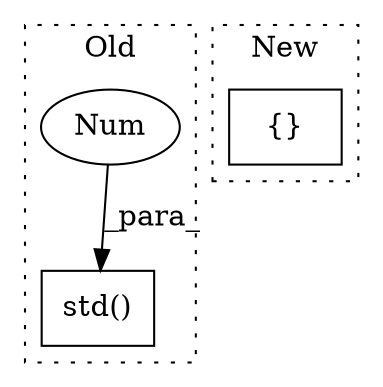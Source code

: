 digraph G {
subgraph cluster0 {
1 [label="std()" a="75" s="1416,1446" l="28,1" shape="box"];
3 [label="Num" a="76" s="1444" l="2" shape="ellipse"];
label = "Old";
style="dotted";
}
subgraph cluster1 {
2 [label="{}" a="59" s="1196,1202" l="1,0" shape="box"];
label = "New";
style="dotted";
}
3 -> 1 [label="_para_"];
}